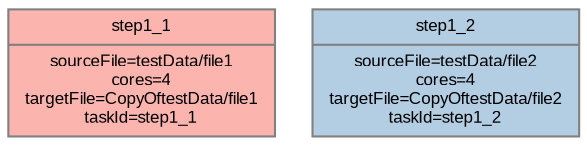 digraph G {
node [fontname = "Arial"
            fontsize = 8
            shape = "record"
            color = "#808080"
            style="filled"
            fillcolor = "white"
            layer = "2"
            colorscheme = pastel19]
            
step1_1[
 	fillcolor =  "1"
 	label = "{ step1_1 | sourceFile=testData/file1\ncores=4\ntargetFile=CopyOftestData/file1\ntaskId=step1_1\n}"]
step1_2[
 	fillcolor =  "2"
 	label = "{ step1_2 | sourceFile=testData/file2\ncores=4\ntargetFile=CopyOftestData/file2\ntaskId=step1_2\n}"]
}